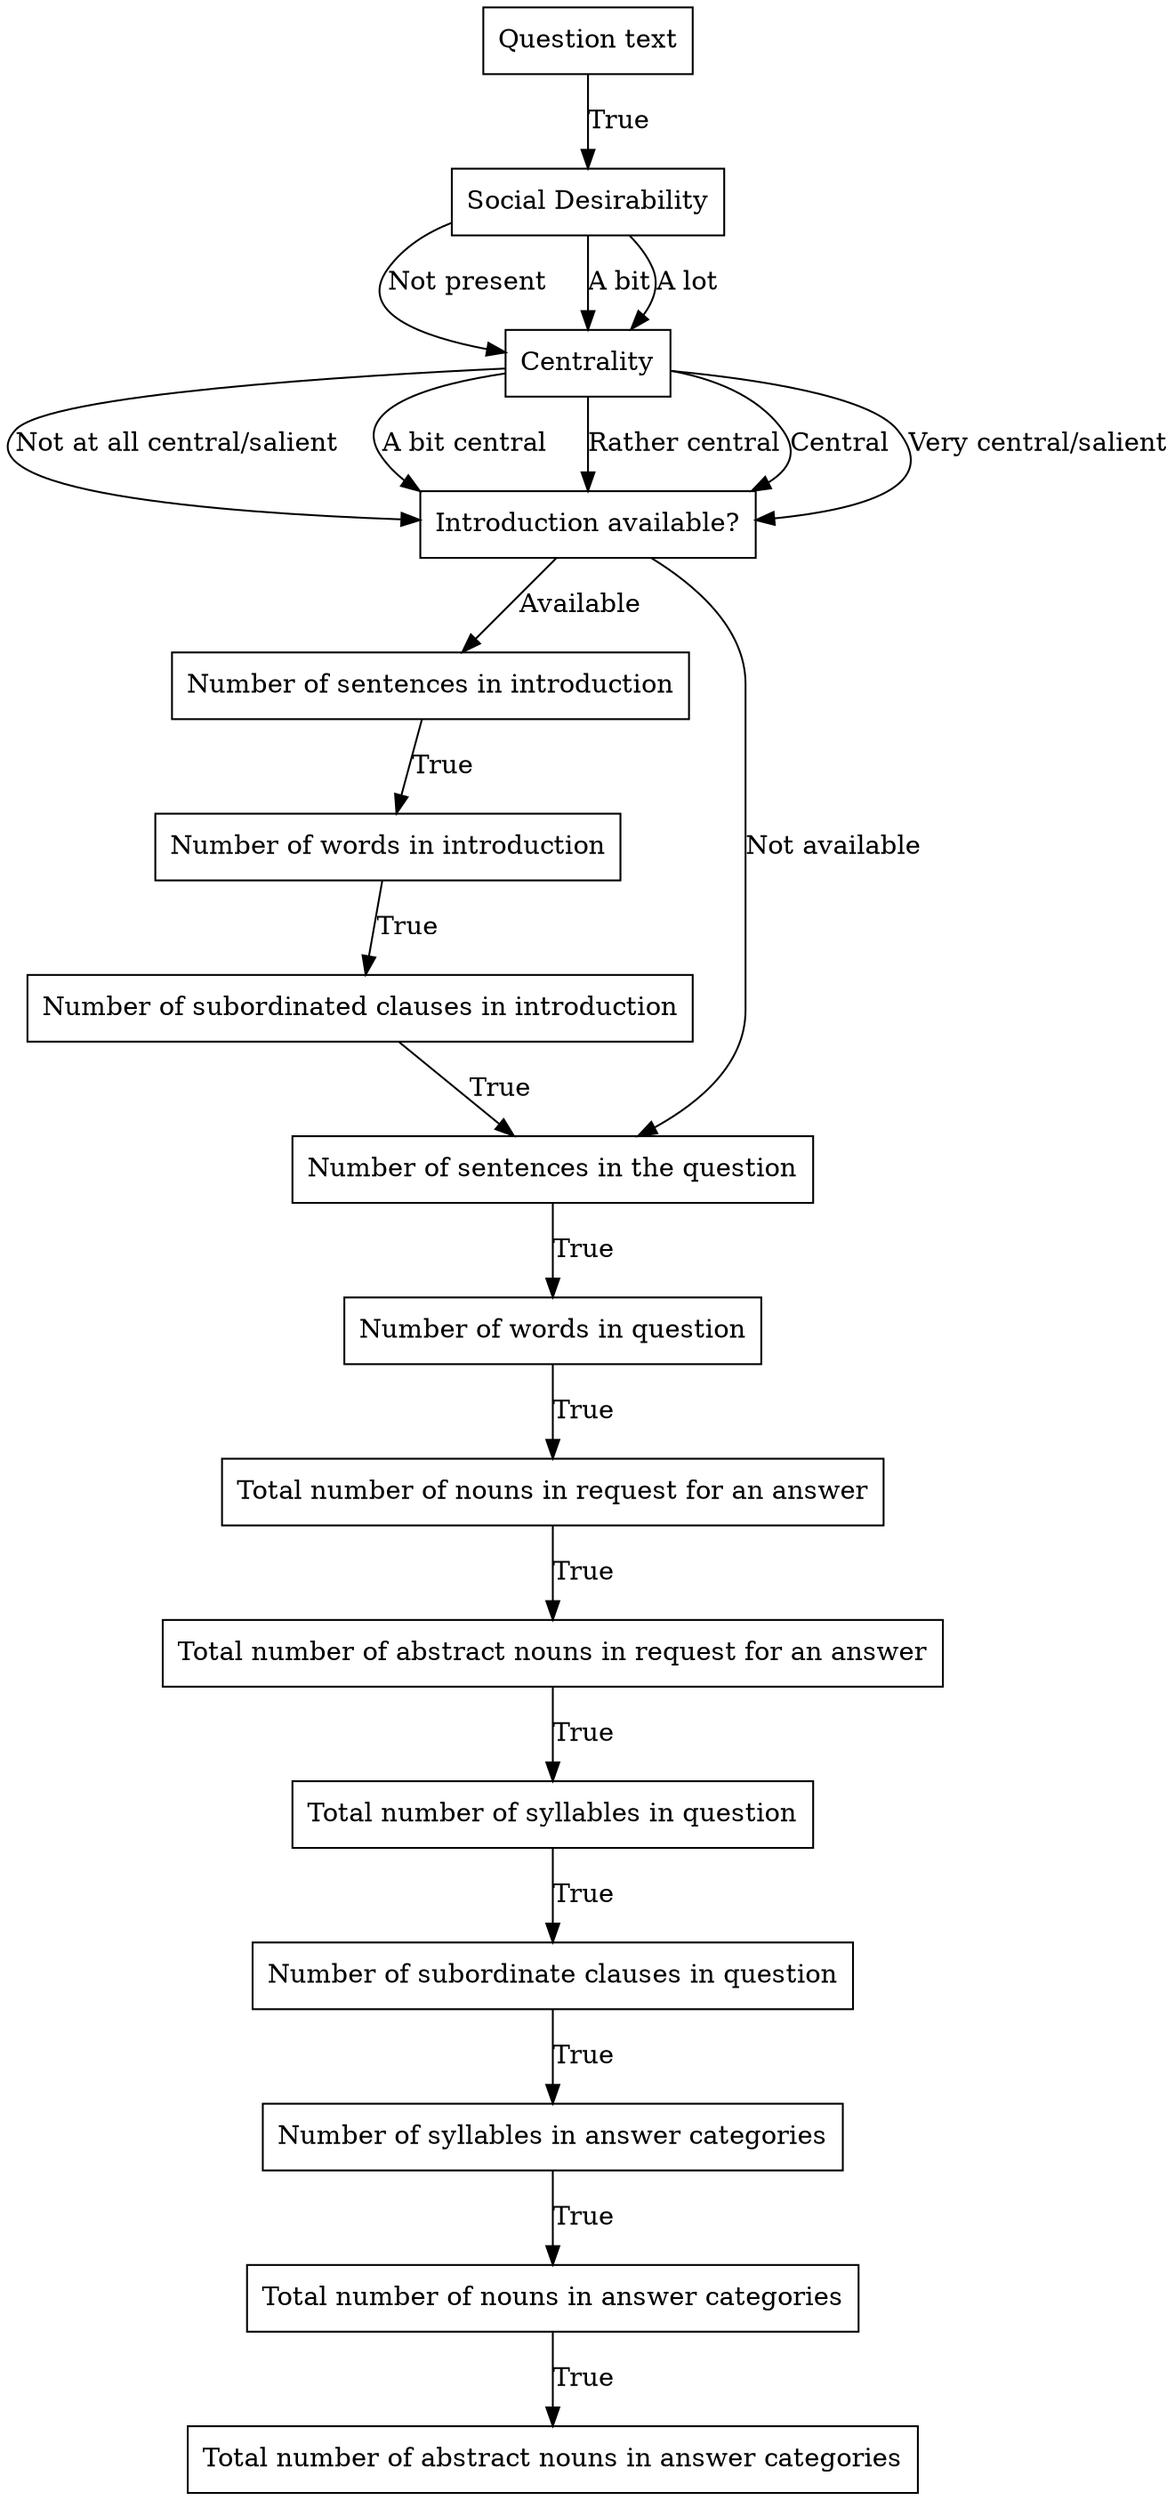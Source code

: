 digraph "Linguistic characteristics" {
	graph [rankdir = "TB"];
	ratio = auto;
	"Question text" [shape = box];"Social Desirability" [label = "Social Desirability" shape = box];
	"Question text" -> "Social Desirability" [label = "True"]
	"Centrality" [label = "Centrality" shape = box];
	"Social Desirability" -> "Centrality" [label = "Not present"]
	"Introduction available?" [label = "Introduction available?" shape = box];
	"Centrality" -> "Introduction available?" [label = "Not at all central/salient"]
	"Number of sentences in introduction" [label = "Number of sentences in introduction" shape = box];
	"Introduction available?" -> "Number of sentences in introduction" [label = "Available"]
	"Number of words in introduction" [label = "Number of words in introduction" shape = box];
	"Number of sentences in introduction" -> "Number of words in introduction" [label = "True"]
	"Number of subordinated clauses in introduction" [label = "Number of subordinated clauses in introduction" shape = box];
	"Number of words in introduction" -> "Number of subordinated clauses in introduction" [label = "True"]
	"Number of sentences in the question" [label = "Number of sentences in the question" shape = box];
	"Number of subordinated clauses in introduction" -> "Number of sentences in the question" [label = "True"]
	"Number of words in question" [label = "Number of words in question" shape = box];
	"Number of sentences in the question" -> "Number of words in question" [label = "True"]
	"Total number of nouns in request for an answer" [label = "Total number of nouns in request for an answer" shape = box];
	"Number of words in question" -> "Total number of nouns in request for an answer" [label = "True"]
	"Total number of abstract nouns in request for an answer" [label = "Total number of abstract nouns in request for an answer" shape = box];
	"Total number of nouns in request for an answer" -> "Total number of abstract nouns in request for an answer" [label = "True"]
	"Total number of syllables in question" [label = "Total number of syllables in question" shape = box];
	"Total number of abstract nouns in request for an answer" -> "Total number of syllables in question" [label = "True"]
	"Number of subordinate clauses in question" [label = "Number of subordinate clauses in question" shape = box];
	"Total number of syllables in question" -> "Number of subordinate clauses in question" [label = "True"]
	"Number of syllables in answer categories" [label = "Number of syllables in answer categories" shape = box];
	"Number of subordinate clauses in question" -> "Number of syllables in answer categories" [label = "True"]
	"Total number of nouns in answer categories" [label = "Total number of nouns in answer categories" shape = box];
	"Number of syllables in answer categories" -> "Total number of nouns in answer categories" [label = "True"]
	"Total number of abstract nouns in answer categories" [label = "Total number of abstract nouns in answer categories" shape = box];
	"Total number of nouns in answer categories" -> "Total number of abstract nouns in answer categories" [label = "True"]
	"Number of sentences in the question" [label = "Number of sentences in the question" shape = box];
	"Introduction available?" -> "Number of sentences in the question" [label = "Not available"]
	"Introduction available?" [label = "Introduction available?" shape = box];
	"Centrality" -> "Introduction available?" [label = "A bit central"]
	"Introduction available?" [label = "Introduction available?" shape = box];
	"Centrality" -> "Introduction available?" [label = "Rather central"]
	"Introduction available?" [label = "Introduction available?" shape = box];
	"Centrality" -> "Introduction available?" [label = "Central"]
	"Introduction available?" [label = "Introduction available?" shape = box];
	"Centrality" -> "Introduction available?" [label = "Very central/salient"]
	"Centrality" [label = "Centrality" shape = box];
	"Social Desirability" -> "Centrality" [label = "A bit"]
	"Centrality" [label = "Centrality" shape = box];
	"Social Desirability" -> "Centrality" [label = "A lot"]
}